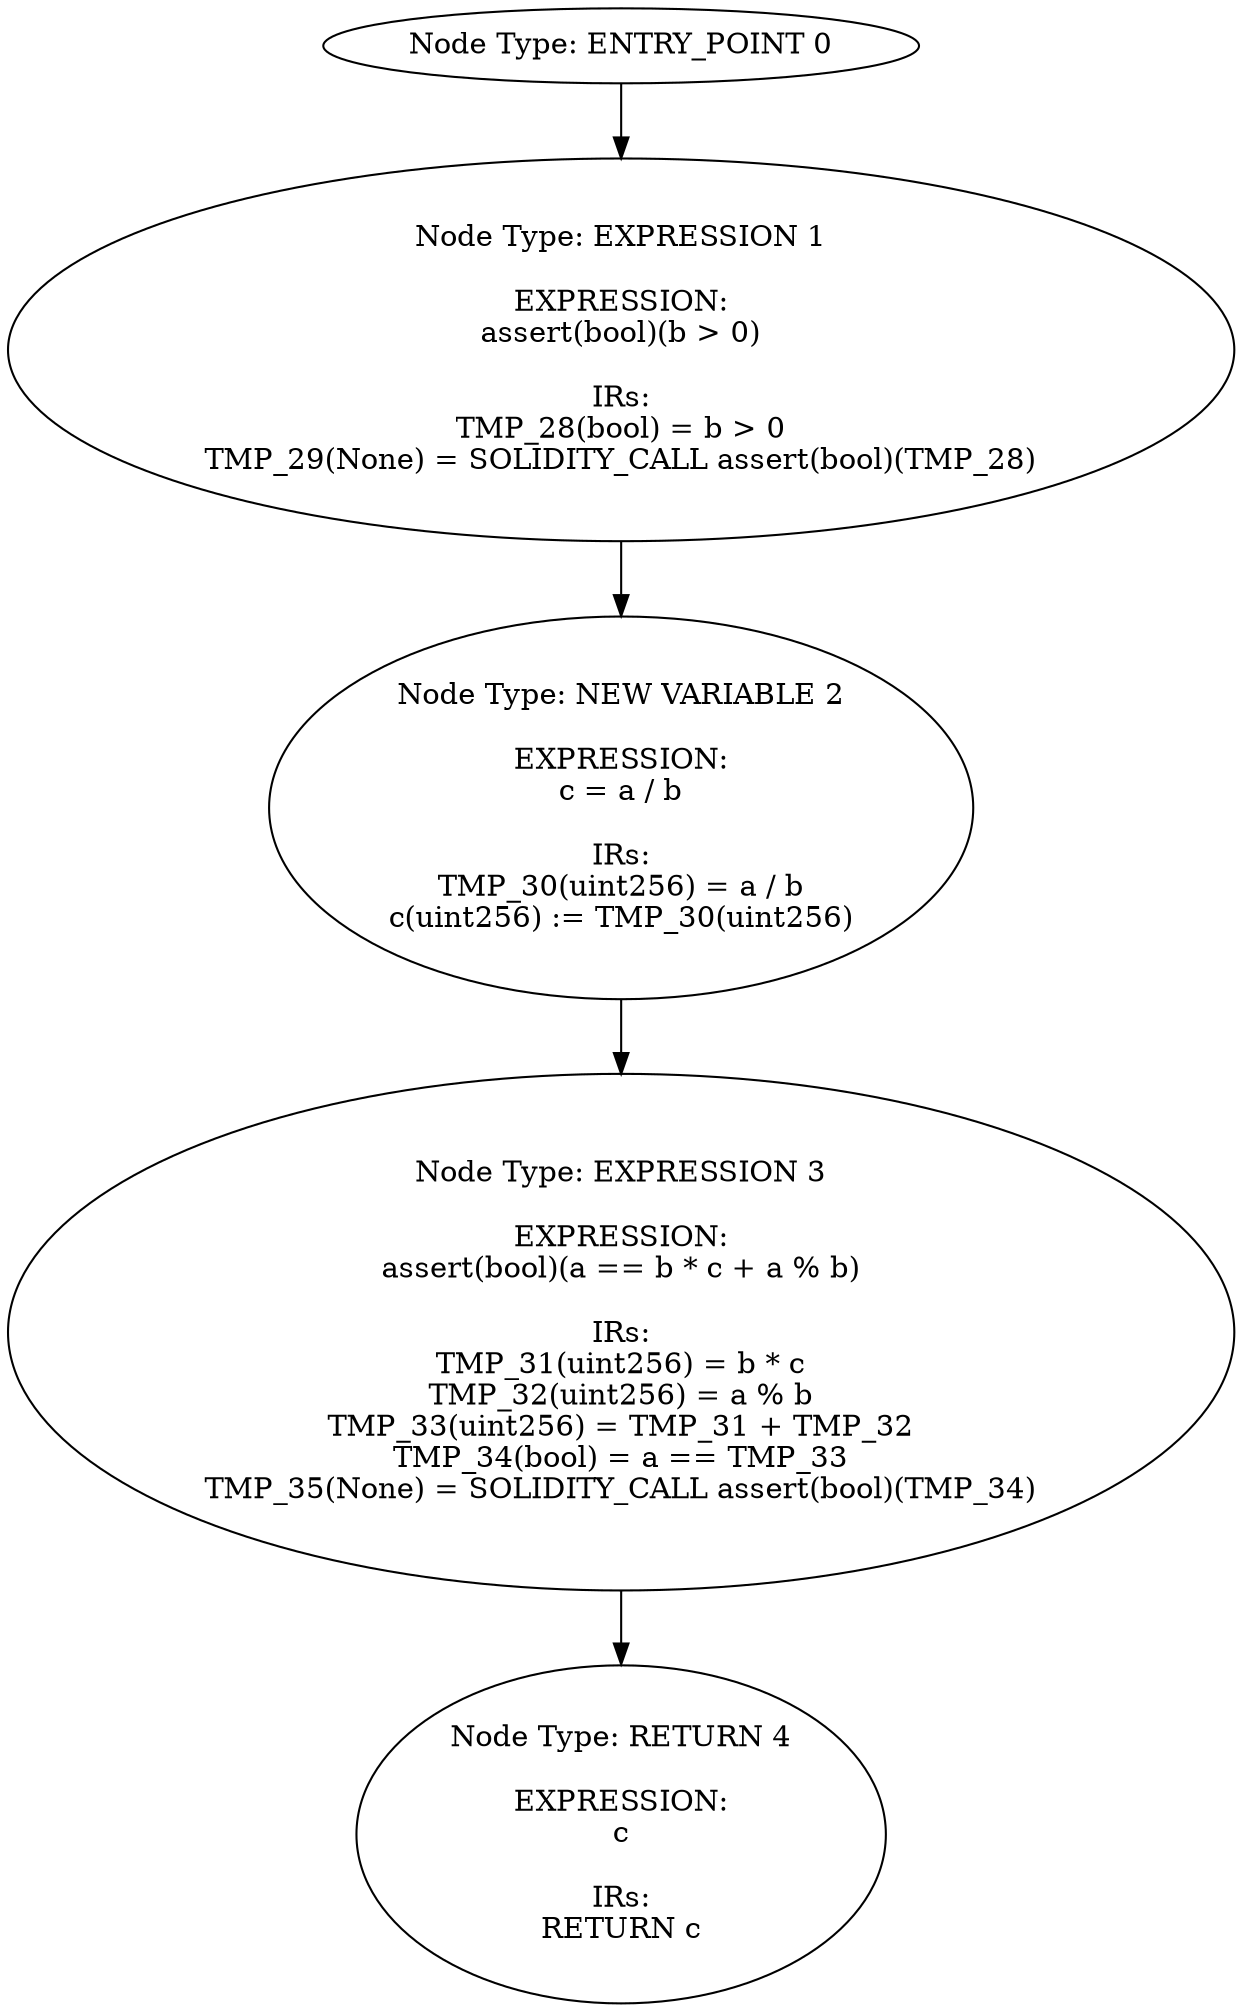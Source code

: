 digraph{
0[label="Node Type: ENTRY_POINT 0
"];
0->1;
1[label="Node Type: EXPRESSION 1

EXPRESSION:
assert(bool)(b > 0)

IRs:
TMP_28(bool) = b > 0
TMP_29(None) = SOLIDITY_CALL assert(bool)(TMP_28)"];
1->2;
2[label="Node Type: NEW VARIABLE 2

EXPRESSION:
c = a / b

IRs:
TMP_30(uint256) = a / b
c(uint256) := TMP_30(uint256)"];
2->3;
3[label="Node Type: EXPRESSION 3

EXPRESSION:
assert(bool)(a == b * c + a % b)

IRs:
TMP_31(uint256) = b * c
TMP_32(uint256) = a % b
TMP_33(uint256) = TMP_31 + TMP_32
TMP_34(bool) = a == TMP_33
TMP_35(None) = SOLIDITY_CALL assert(bool)(TMP_34)"];
3->4;
4[label="Node Type: RETURN 4

EXPRESSION:
c

IRs:
RETURN c"];
}
